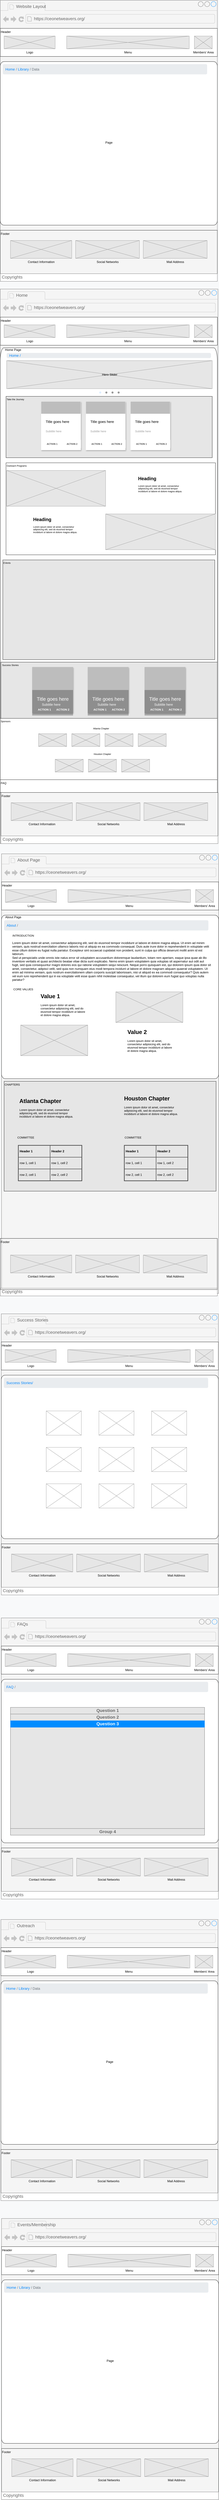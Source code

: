 <mxfile version="15.3.8" type="github">
  <diagram id="3-LBbgLK8UY7JytMnbPZ" name="Page-1">
    <mxGraphModel dx="1727" dy="1601" grid="0" gridSize="10" guides="1" tooltips="1" connect="1" arrows="1" fold="1" page="1" pageScale="1" pageWidth="850" pageHeight="1100" background="#f8f9fa" math="0" shadow="0">
      <root>
        <mxCell id="0" />
        <mxCell id="1" parent="0" />
        <mxCell id="-sjq69Uk94YoofclQXJc-1" value="" style="strokeWidth=1;shadow=0;dashed=0;align=center;html=1;shape=mxgraph.mockup.containers.browserWindow;rSize=0;strokeColor=#666666;strokeColor2=#008cff;strokeColor3=#c4c4c4;mainText=,;recursiveResize=0;fillColor=#f5f5f5;fontColor=#333333;" parent="1" vertex="1">
          <mxGeometry width="850" height="1100" as="geometry" />
        </mxCell>
        <mxCell id="-sjq69Uk94YoofclQXJc-2" value="Website Layout" style="strokeWidth=1;shadow=0;dashed=0;align=center;html=1;shape=mxgraph.mockup.containers.anchor;fontSize=17;fontColor=#666666;align=left;" parent="-sjq69Uk94YoofclQXJc-1" vertex="1">
          <mxGeometry x="60" y="12" width="110" height="26" as="geometry" />
        </mxCell>
        <mxCell id="-sjq69Uk94YoofclQXJc-3" value="https://ceonetweavers.org/" style="strokeWidth=1;shadow=0;dashed=0;align=center;html=1;shape=mxgraph.mockup.containers.anchor;rSize=0;fontSize=17;fontColor=#666666;align=left;" parent="-sjq69Uk94YoofclQXJc-1" vertex="1">
          <mxGeometry x="130" y="60" width="250" height="26" as="geometry" />
        </mxCell>
        <mxCell id="cxTF4-qD0s4VEBOTPt8d-16" value="" style="group" parent="-sjq69Uk94YoofclQXJc-1" vertex="1" connectable="0">
          <mxGeometry y="110" width="850" height="110" as="geometry" />
        </mxCell>
        <mxCell id="cxTF4-qD0s4VEBOTPt8d-1" value="Header" style="rounded=0;whiteSpace=wrap;html=1;align=left;verticalAlign=top;" parent="cxTF4-qD0s4VEBOTPt8d-16" vertex="1">
          <mxGeometry width="850" height="110" as="geometry" />
        </mxCell>
        <mxCell id="cxTF4-qD0s4VEBOTPt8d-9" value="Logo" style="verticalLabelPosition=bottom;shadow=0;dashed=0;align=center;html=1;verticalAlign=top;strokeWidth=1;shape=mxgraph.mockup.graphics.simpleIcon;strokeColor=#999999;fillColor=#E6E6E6;" parent="cxTF4-qD0s4VEBOTPt8d-16" vertex="1">
          <mxGeometry x="15" y="30" width="200" height="50" as="geometry" />
        </mxCell>
        <mxCell id="cxTF4-qD0s4VEBOTPt8d-12" value="Menu" style="verticalLabelPosition=bottom;shadow=0;dashed=0;align=center;html=1;verticalAlign=top;strokeWidth=1;shape=mxgraph.mockup.graphics.simpleIcon;strokeColor=#999999;fillColor=#E6E6E6;" parent="cxTF4-qD0s4VEBOTPt8d-16" vertex="1">
          <mxGeometry x="260" y="30" width="480" height="50" as="geometry" />
        </mxCell>
        <mxCell id="cxTF4-qD0s4VEBOTPt8d-13" value="Members&#39; Area" style="verticalLabelPosition=bottom;shadow=0;dashed=0;align=center;html=1;verticalAlign=top;strokeWidth=1;shape=mxgraph.mockup.graphics.simpleIcon;strokeColor=#999999;fillColor=#E6E6E6;" parent="cxTF4-qD0s4VEBOTPt8d-16" vertex="1">
          <mxGeometry x="760" y="30" width="70" height="50" as="geometry" />
        </mxCell>
        <mxCell id="4350LJryet-j8qvg0Nxp-9" value="Page" style="html=1;labelPosition=center;verticalLabelPosition=middle;verticalAlign=middle;align=center;fontSize=12;outlineConnect=0;spacingTop=-6;sketch=0;shape=mxgraph.sitemap.page;" vertex="1" parent="-sjq69Uk94YoofclQXJc-1">
          <mxGeometry y="240" width="850" height="640" as="geometry" />
        </mxCell>
        <mxCell id="4350LJryet-j8qvg0Nxp-11" value="&lt;font color=&quot;#0085fc&quot;&gt;Home&lt;/font&gt; / &lt;font color=&quot;#0085fc&quot;&gt;Library&lt;/font&gt; / Data" style="html=1;shadow=0;dashed=0;shape=mxgraph.bootstrap.rrect;rSize=5;strokeColor=none;strokeWidth=1;fillColor=#E9ECEF;fontColor=#6C757D;whiteSpace=wrap;align=left;verticalAlign=middle;spacingLeft=0;fontStyle=0;fontSize=14;spacing=10;" vertex="1" parent="-sjq69Uk94YoofclQXJc-1">
          <mxGeometry x="10" y="250" width="800" height="40" as="geometry" />
        </mxCell>
        <mxCell id="4350LJryet-j8qvg0Nxp-143" value="" style="group" vertex="1" connectable="0" parent="-sjq69Uk94YoofclQXJc-1">
          <mxGeometry y="900" width="850" height="200" as="geometry" />
        </mxCell>
        <mxCell id="cxTF4-qD0s4VEBOTPt8d-14" value="&lt;div&gt;Footer&lt;/div&gt;" style="rounded=0;whiteSpace=wrap;html=1;strokeColor=default;strokeWidth=1;fillColor=none;align=left;verticalAlign=top;" parent="4350LJryet-j8qvg0Nxp-143" vertex="1">
          <mxGeometry width="850" height="200" as="geometry" />
        </mxCell>
        <mxCell id="4350LJryet-j8qvg0Nxp-3" value="Copyrights " style="strokeWidth=1;shadow=0;dashed=0;align=center;html=1;shape=mxgraph.mockup.text.textBox;fontColor=#666666;align=left;fontSize=17;spacingLeft=4;spacingTop=-3;strokeColor=#666666;mainText=" vertex="1" parent="4350LJryet-j8qvg0Nxp-143">
          <mxGeometry y="170" width="850" height="30" as="geometry" />
        </mxCell>
        <mxCell id="4350LJryet-j8qvg0Nxp-5" value="Contact Information" style="verticalLabelPosition=bottom;shadow=0;dashed=0;align=center;html=1;verticalAlign=top;strokeWidth=1;shape=mxgraph.mockup.graphics.simpleIcon;strokeColor=#999999;fillColor=#E6E6E6;" vertex="1" parent="4350LJryet-j8qvg0Nxp-143">
          <mxGeometry x="40" y="40" width="240" height="70" as="geometry" />
        </mxCell>
        <mxCell id="4350LJryet-j8qvg0Nxp-6" value="Social Networks" style="verticalLabelPosition=bottom;shadow=0;dashed=0;align=center;html=1;verticalAlign=top;strokeWidth=1;shape=mxgraph.mockup.graphics.simpleIcon;strokeColor=#999999;fillColor=#E6E6E6;" vertex="1" parent="4350LJryet-j8qvg0Nxp-143">
          <mxGeometry x="295" y="40" width="250" height="70" as="geometry" />
        </mxCell>
        <mxCell id="4350LJryet-j8qvg0Nxp-7" value="Mail Address" style="verticalLabelPosition=bottom;shadow=0;dashed=0;align=center;html=1;verticalAlign=top;strokeWidth=1;shape=mxgraph.mockup.graphics.simpleIcon;strokeColor=#999999;fillColor=#E6E6E6;" vertex="1" parent="4350LJryet-j8qvg0Nxp-143">
          <mxGeometry x="560" y="40" width="250" height="70" as="geometry" />
        </mxCell>
        <mxCell id="4350LJryet-j8qvg0Nxp-27" value="" style="strokeWidth=1;shadow=0;dashed=0;align=center;html=1;shape=mxgraph.mockup.containers.browserWindow;rSize=0;strokeColor=#666666;strokeColor2=#008cff;strokeColor3=#c4c4c4;mainText=,;recursiveResize=0;fillColor=#f5f5f5;fontColor=#333333;" vertex="1" parent="1">
          <mxGeometry y="1130" width="852.5" height="2170" as="geometry" />
        </mxCell>
        <mxCell id="4350LJryet-j8qvg0Nxp-28" value="Home" style="strokeWidth=1;shadow=0;dashed=0;align=center;html=1;shape=mxgraph.mockup.containers.anchor;fontSize=17;fontColor=#666666;align=left;" vertex="1" parent="4350LJryet-j8qvg0Nxp-27">
          <mxGeometry x="60" y="12" width="110" height="26" as="geometry" />
        </mxCell>
        <mxCell id="4350LJryet-j8qvg0Nxp-29" value="https://ceonetweavers.org/" style="strokeWidth=1;shadow=0;dashed=0;align=center;html=1;shape=mxgraph.mockup.containers.anchor;rSize=0;fontSize=17;fontColor=#666666;align=left;" vertex="1" parent="4350LJryet-j8qvg0Nxp-27">
          <mxGeometry x="130" y="60" width="250" height="26" as="geometry" />
        </mxCell>
        <mxCell id="4350LJryet-j8qvg0Nxp-31" value="" style="group" vertex="1" connectable="0" parent="4350LJryet-j8qvg0Nxp-27">
          <mxGeometry y="110" width="850" height="110" as="geometry" />
        </mxCell>
        <mxCell id="4350LJryet-j8qvg0Nxp-32" value="Header" style="rounded=0;whiteSpace=wrap;html=1;align=left;verticalAlign=top;" vertex="1" parent="4350LJryet-j8qvg0Nxp-31">
          <mxGeometry width="850" height="110" as="geometry" />
        </mxCell>
        <mxCell id="4350LJryet-j8qvg0Nxp-33" value="Logo" style="verticalLabelPosition=bottom;shadow=0;dashed=0;align=center;html=1;verticalAlign=top;strokeWidth=1;shape=mxgraph.mockup.graphics.simpleIcon;strokeColor=#999999;fillColor=#E6E6E6;" vertex="1" parent="4350LJryet-j8qvg0Nxp-31">
          <mxGeometry x="15" y="30" width="200" height="50" as="geometry" />
        </mxCell>
        <mxCell id="4350LJryet-j8qvg0Nxp-34" value="Menu" style="verticalLabelPosition=bottom;shadow=0;dashed=0;align=center;html=1;verticalAlign=top;strokeWidth=1;shape=mxgraph.mockup.graphics.simpleIcon;strokeColor=#999999;fillColor=#E6E6E6;" vertex="1" parent="4350LJryet-j8qvg0Nxp-31">
          <mxGeometry x="260" y="30" width="480" height="50" as="geometry" />
        </mxCell>
        <mxCell id="4350LJryet-j8qvg0Nxp-35" value="Members&#39; Area" style="verticalLabelPosition=bottom;shadow=0;dashed=0;align=center;html=1;verticalAlign=top;strokeWidth=1;shape=mxgraph.mockup.graphics.simpleIcon;strokeColor=#999999;fillColor=#E6E6E6;" vertex="1" parent="4350LJryet-j8qvg0Nxp-31">
          <mxGeometry x="760" y="30" width="70" height="50" as="geometry" />
        </mxCell>
        <mxCell id="4350LJryet-j8qvg0Nxp-40" value="&amp;nbsp;&amp;nbsp;&amp;nbsp;&amp;nbsp; Home Page " style="html=1;labelPosition=center;verticalLabelPosition=middle;verticalAlign=top;align=left;fontSize=12;outlineConnect=0;spacingTop=-6;sketch=0;shape=mxgraph.sitemap.page;" vertex="1" parent="4350LJryet-j8qvg0Nxp-27">
          <mxGeometry y="230" width="850" height="1730" as="geometry" />
        </mxCell>
        <mxCell id="4350LJryet-j8qvg0Nxp-41" value="&lt;font color=&quot;#0085fc&quot;&gt;Home&lt;/font&gt; &lt;font color=&quot;#0085fc&quot;&gt;/&lt;/font&gt;" style="html=1;shadow=0;dashed=0;shape=mxgraph.bootstrap.rrect;rSize=5;strokeColor=none;strokeWidth=1;fillColor=#E9ECEF;fontColor=#6C757D;whiteSpace=wrap;align=left;verticalAlign=middle;spacingLeft=0;fontStyle=0;fontSize=14;spacing=10;" vertex="1" parent="4350LJryet-j8qvg0Nxp-27">
          <mxGeometry x="25" y="250" width="800" height="20" as="geometry" />
        </mxCell>
        <mxCell id="4350LJryet-j8qvg0Nxp-42" value="Hero Slider" style="verticalLabelPosition=middle;shadow=0;dashed=0;align=center;html=1;verticalAlign=middle;strokeWidth=1;shape=mxgraph.mockup.graphics.simpleIcon;strokeColor=#999999;fillColor=#E6E6E6;labelPosition=center;" vertex="1" parent="4350LJryet-j8qvg0Nxp-27">
          <mxGeometry x="25" y="280" width="805" height="110" as="geometry" />
        </mxCell>
        <mxCell id="4350LJryet-j8qvg0Nxp-45" value="" style="verticalLabelPosition=bottom;shadow=0;dashed=0;align=center;html=1;verticalAlign=top;strokeWidth=1;shape=mxgraph.mockup.navigation.pageControl;fillColor=#999999;strokeColor=#ddeeff;" vertex="1" parent="4350LJryet-j8qvg0Nxp-27">
          <mxGeometry x="387.5" y="390" width="80" height="30" as="geometry" />
        </mxCell>
        <mxCell id="4350LJryet-j8qvg0Nxp-71" value="" style="group" vertex="1" connectable="0" parent="4350LJryet-j8qvg0Nxp-27">
          <mxGeometry x="2.5" y="1970" width="850" height="200" as="geometry" />
        </mxCell>
        <mxCell id="4350LJryet-j8qvg0Nxp-30" value="&lt;div&gt;Footer&lt;/div&gt;" style="rounded=0;whiteSpace=wrap;html=1;strokeColor=default;strokeWidth=1;fillColor=none;align=left;verticalAlign=top;" vertex="1" parent="4350LJryet-j8qvg0Nxp-71">
          <mxGeometry width="850" height="200" as="geometry" />
        </mxCell>
        <mxCell id="4350LJryet-j8qvg0Nxp-36" value="Copyrights " style="strokeWidth=1;shadow=0;dashed=0;align=center;html=1;shape=mxgraph.mockup.text.textBox;fontColor=#666666;align=left;fontSize=17;spacingLeft=4;spacingTop=-3;strokeColor=#666666;mainText=" vertex="1" parent="4350LJryet-j8qvg0Nxp-71">
          <mxGeometry y="170" width="850" height="30" as="geometry" />
        </mxCell>
        <mxCell id="4350LJryet-j8qvg0Nxp-37" value="Contact Information" style="verticalLabelPosition=bottom;shadow=0;dashed=0;align=center;html=1;verticalAlign=top;strokeWidth=1;shape=mxgraph.mockup.graphics.simpleIcon;strokeColor=#999999;fillColor=#E6E6E6;" vertex="1" parent="4350LJryet-j8qvg0Nxp-71">
          <mxGeometry x="40" y="40" width="240" height="70" as="geometry" />
        </mxCell>
        <mxCell id="4350LJryet-j8qvg0Nxp-38" value="Social Networks" style="verticalLabelPosition=bottom;shadow=0;dashed=0;align=center;html=1;verticalAlign=top;strokeWidth=1;shape=mxgraph.mockup.graphics.simpleIcon;strokeColor=#999999;fillColor=#E6E6E6;" vertex="1" parent="4350LJryet-j8qvg0Nxp-71">
          <mxGeometry x="295" y="40" width="250" height="70" as="geometry" />
        </mxCell>
        <mxCell id="4350LJryet-j8qvg0Nxp-39" value="Mail Address" style="verticalLabelPosition=bottom;shadow=0;dashed=0;align=center;html=1;verticalAlign=top;strokeWidth=1;shape=mxgraph.mockup.graphics.simpleIcon;strokeColor=#999999;fillColor=#E6E6E6;" vertex="1" parent="4350LJryet-j8qvg0Nxp-71">
          <mxGeometry x="560" y="40" width="250" height="70" as="geometry" />
        </mxCell>
        <mxCell id="4350LJryet-j8qvg0Nxp-82" value="" style="group" vertex="1" connectable="0" parent="4350LJryet-j8qvg0Nxp-27">
          <mxGeometry x="22.5" y="680" width="820" height="360" as="geometry" />
        </mxCell>
        <mxCell id="4350LJryet-j8qvg0Nxp-78" value="&lt;div&gt;Outreach Programs&lt;/div&gt;&lt;div&gt;&lt;br&gt;&lt;/div&gt;" style="rounded=0;whiteSpace=wrap;html=1;fontSize=9;strokeColor=default;fillColor=none;align=left;verticalAlign=top;" vertex="1" parent="4350LJryet-j8qvg0Nxp-82">
          <mxGeometry width="820" height="360" as="geometry" />
        </mxCell>
        <mxCell id="4350LJryet-j8qvg0Nxp-72" value="" style="verticalLabelPosition=bottom;shadow=0;dashed=0;align=center;html=1;verticalAlign=top;strokeWidth=1;shape=mxgraph.mockup.graphics.simpleIcon;strokeColor=#999999;fontSize=9;fillColor=#E6E6E6;" vertex="1" parent="4350LJryet-j8qvg0Nxp-82">
          <mxGeometry x="2.5" y="30" width="387.5" height="140" as="geometry" />
        </mxCell>
        <mxCell id="4350LJryet-j8qvg0Nxp-79" value="" style="verticalLabelPosition=bottom;shadow=0;dashed=0;align=center;html=1;verticalAlign=top;strokeWidth=1;shape=mxgraph.mockup.graphics.simpleIcon;strokeColor=#999999;fontSize=9;fillColor=#E6E6E6;" vertex="1" parent="4350LJryet-j8qvg0Nxp-82">
          <mxGeometry x="390" y="200" width="430" height="140" as="geometry" />
        </mxCell>
        <mxCell id="4350LJryet-j8qvg0Nxp-80" value="&lt;h1&gt;Heading&lt;/h1&gt;&lt;p&gt;Lorem ipsum dolor sit amet, consectetur adipisicing elit, sed do eiusmod tempor incididunt ut labore et dolore magna aliqua.&lt;/p&gt;" style="text;html=1;strokeColor=none;fillColor=none;spacing=5;spacingTop=-20;whiteSpace=wrap;overflow=hidden;rounded=0;fontSize=9;align=left;verticalAlign=top;" vertex="1" parent="4350LJryet-j8qvg0Nxp-82">
          <mxGeometry x="512" y="50" width="190" height="120" as="geometry" />
        </mxCell>
        <mxCell id="4350LJryet-j8qvg0Nxp-81" value="&lt;h1&gt;Heading&lt;/h1&gt;&lt;p&gt;Lorem ipsum dolor sit amet, consectetur adipisicing elit, sed do eiusmod tempor incididunt ut labore et dolore magna aliqua.&lt;/p&gt;" style="text;html=1;strokeColor=none;fillColor=none;spacing=5;spacingTop=-20;whiteSpace=wrap;overflow=hidden;rounded=0;fontSize=9;align=left;verticalAlign=top;" vertex="1" parent="4350LJryet-j8qvg0Nxp-82">
          <mxGeometry x="101.25" y="210" width="190" height="120" as="geometry" />
        </mxCell>
        <mxCell id="4350LJryet-j8qvg0Nxp-83" value="" style="group" vertex="1" connectable="0" parent="4350LJryet-j8qvg0Nxp-27">
          <mxGeometry x="22.5" y="420" width="807.5" height="240" as="geometry" />
        </mxCell>
        <mxCell id="4350LJryet-j8qvg0Nxp-76" value="Take the Journey" style="rounded=0;whiteSpace=wrap;html=1;fontSize=9;strokeColor=default;fillColor=#E6E6E6;align=left;verticalAlign=top;" vertex="1" parent="4350LJryet-j8qvg0Nxp-83">
          <mxGeometry width="807.5" height="240" as="geometry" />
        </mxCell>
        <mxCell id="4350LJryet-j8qvg0Nxp-53" value="" style="shape=rect;fillColor=#BDBDBD;strokeColor=#eeeeee;shadow=1;align=left;verticalAlign=top;" vertex="1" parent="4350LJryet-j8qvg0Nxp-83">
          <mxGeometry x="137.5" y="20" width="155" height="190" as="geometry" />
        </mxCell>
        <mxCell id="4350LJryet-j8qvg0Nxp-54" value="Title goes here" style="dashed=0;shape=rect;fillColor=#ffffff;strokeColor=none;fontSize=14;fontStyle=0;verticalAlign=top;spacingBottom=0;spacingLeft=16;spacingTop=16;resizeWidth=1;align=left;resizeWidth=1;" vertex="1" parent="4350LJryet-j8qvg0Nxp-53">
          <mxGeometry y="1" width="155.0" height="142" relative="1" as="geometry">
            <mxPoint y="-142" as="offset" />
          </mxGeometry>
        </mxCell>
        <mxCell id="4350LJryet-j8qvg0Nxp-55" value="Subtitle here" style="text;fontColor=#999999;fontSize=11;fontStyle=0;verticalAlign=middle;spacingBottom=0;spacingLeft=16;resizeWidth=1;" vertex="1" parent="4350LJryet-j8qvg0Nxp-54">
          <mxGeometry width="155.0" height="20" relative="1" as="geometry">
            <mxPoint y="58" as="offset" />
          </mxGeometry>
        </mxCell>
        <mxCell id="4350LJryet-j8qvg0Nxp-56" value="ACTION 1" style="shape=rect;strokeColor=none;fillColor=#ffffff;fontColor=#444444;fontStyle=1;fontSize=9;" vertex="1" parent="4350LJryet-j8qvg0Nxp-54">
          <mxGeometry y="1" width="70" height="32" relative="1" as="geometry">
            <mxPoint x="8" y="-40" as="offset" />
          </mxGeometry>
        </mxCell>
        <mxCell id="4350LJryet-j8qvg0Nxp-57" value="ACTION 2" style="shape=rect;strokeColor=none;fillColor=#ffffff;fontColor=#444444;fontStyle=1;fontSize=9;" vertex="1" parent="4350LJryet-j8qvg0Nxp-54">
          <mxGeometry y="1" width="70" height="32" relative="1" as="geometry">
            <mxPoint x="86" y="-40" as="offset" />
          </mxGeometry>
        </mxCell>
        <mxCell id="4350LJryet-j8qvg0Nxp-59" value="" style="shape=rect;fillColor=#BDBDBD;strokeColor=#eeeeee;shadow=1;align=left;verticalAlign=top;" vertex="1" parent="4350LJryet-j8qvg0Nxp-83">
          <mxGeometry x="312.5" y="20" width="155" height="190" as="geometry" />
        </mxCell>
        <mxCell id="4350LJryet-j8qvg0Nxp-60" value="Title goes here" style="dashed=0;shape=rect;fillColor=#ffffff;strokeColor=none;fontSize=14;fontStyle=0;verticalAlign=top;spacingBottom=0;spacingLeft=16;spacingTop=16;resizeWidth=1;align=left;resizeWidth=1;" vertex="1" parent="4350LJryet-j8qvg0Nxp-59">
          <mxGeometry y="1" width="155.0" height="142" relative="1" as="geometry">
            <mxPoint y="-142" as="offset" />
          </mxGeometry>
        </mxCell>
        <mxCell id="4350LJryet-j8qvg0Nxp-61" value="Subtitle here" style="text;fontColor=#999999;fontSize=11;fontStyle=0;verticalAlign=middle;spacingBottom=0;spacingLeft=16;resizeWidth=1;" vertex="1" parent="4350LJryet-j8qvg0Nxp-60">
          <mxGeometry width="155.0" height="20" relative="1" as="geometry">
            <mxPoint y="58" as="offset" />
          </mxGeometry>
        </mxCell>
        <mxCell id="4350LJryet-j8qvg0Nxp-62" value="ACTION 1" style="shape=rect;strokeColor=none;fillColor=#ffffff;fontColor=#444444;fontStyle=1;fontSize=9;" vertex="1" parent="4350LJryet-j8qvg0Nxp-60">
          <mxGeometry y="1" width="70" height="32" relative="1" as="geometry">
            <mxPoint x="8" y="-40" as="offset" />
          </mxGeometry>
        </mxCell>
        <mxCell id="4350LJryet-j8qvg0Nxp-63" value="ACTION 2" style="shape=rect;strokeColor=none;fillColor=#ffffff;fontColor=#444444;fontStyle=1;fontSize=9;" vertex="1" parent="4350LJryet-j8qvg0Nxp-60">
          <mxGeometry y="1" width="70" height="32" relative="1" as="geometry">
            <mxPoint x="86" y="-40" as="offset" />
          </mxGeometry>
        </mxCell>
        <mxCell id="4350LJryet-j8qvg0Nxp-65" value="" style="shape=rect;fillColor=#BDBDBD;strokeColor=#eeeeee;shadow=1;align=left;verticalAlign=top;" vertex="1" parent="4350LJryet-j8qvg0Nxp-83">
          <mxGeometry x="487.5" y="20" width="155" height="190" as="geometry" />
        </mxCell>
        <mxCell id="4350LJryet-j8qvg0Nxp-66" value="Title goes here" style="dashed=0;shape=rect;fillColor=#ffffff;strokeColor=none;fontSize=14;fontStyle=0;verticalAlign=top;spacingBottom=0;spacingLeft=16;spacingTop=16;resizeWidth=1;align=left;resizeWidth=1;" vertex="1" parent="4350LJryet-j8qvg0Nxp-65">
          <mxGeometry y="1" width="155.0" height="142" relative="1" as="geometry">
            <mxPoint y="-142" as="offset" />
          </mxGeometry>
        </mxCell>
        <mxCell id="4350LJryet-j8qvg0Nxp-67" value="Subtitle here" style="text;fontColor=#999999;fontSize=11;fontStyle=0;verticalAlign=middle;spacingBottom=0;spacingLeft=16;resizeWidth=1;" vertex="1" parent="4350LJryet-j8qvg0Nxp-66">
          <mxGeometry width="155.0" height="20" relative="1" as="geometry">
            <mxPoint y="58" as="offset" />
          </mxGeometry>
        </mxCell>
        <mxCell id="4350LJryet-j8qvg0Nxp-68" value="ACTION 1" style="shape=rect;strokeColor=none;fillColor=#ffffff;fontColor=#444444;fontStyle=1;fontSize=9;" vertex="1" parent="4350LJryet-j8qvg0Nxp-66">
          <mxGeometry y="1" width="70" height="32" relative="1" as="geometry">
            <mxPoint x="8" y="-40" as="offset" />
          </mxGeometry>
        </mxCell>
        <mxCell id="4350LJryet-j8qvg0Nxp-69" value="ACTION 2" style="shape=rect;strokeColor=none;fillColor=#ffffff;fontColor=#444444;fontStyle=1;fontSize=9;" vertex="1" parent="4350LJryet-j8qvg0Nxp-66">
          <mxGeometry y="1" width="70" height="32" relative="1" as="geometry">
            <mxPoint x="86" y="-40" as="offset" />
          </mxGeometry>
        </mxCell>
        <mxCell id="4350LJryet-j8qvg0Nxp-95" value="" style="group" vertex="1" connectable="0" parent="4350LJryet-j8qvg0Nxp-27">
          <mxGeometry y="1680" width="850" height="240" as="geometry" />
        </mxCell>
        <mxCell id="4350LJryet-j8qvg0Nxp-84" value="Sponsors" style="rounded=0;whiteSpace=wrap;html=1;fontSize=9;strokeColor=default;fillColor=default;align=left;verticalAlign=top;" vertex="1" parent="4350LJryet-j8qvg0Nxp-95">
          <mxGeometry width="850" height="240" as="geometry" />
        </mxCell>
        <mxCell id="4350LJryet-j8qvg0Nxp-85" value="" style="verticalLabelPosition=bottom;shadow=0;dashed=0;align=center;html=1;verticalAlign=top;strokeWidth=1;shape=mxgraph.mockup.graphics.simpleIcon;strokeColor=#999999;fontSize=9;fillColor=#E6E6E6;" vertex="1" parent="4350LJryet-j8qvg0Nxp-95">
          <mxGeometry x="150" y="60" width="110" height="50" as="geometry" />
        </mxCell>
        <mxCell id="4350LJryet-j8qvg0Nxp-86" value="" style="verticalLabelPosition=bottom;shadow=0;dashed=0;align=center;html=1;verticalAlign=top;strokeWidth=1;shape=mxgraph.mockup.graphics.simpleIcon;strokeColor=#999999;fontSize=9;fillColor=#E6E6E6;" vertex="1" parent="4350LJryet-j8qvg0Nxp-95">
          <mxGeometry x="280" y="60" width="110" height="50" as="geometry" />
        </mxCell>
        <mxCell id="4350LJryet-j8qvg0Nxp-87" value="" style="verticalLabelPosition=bottom;shadow=0;dashed=0;align=center;html=1;verticalAlign=top;strokeWidth=1;shape=mxgraph.mockup.graphics.simpleIcon;strokeColor=#999999;fontSize=9;fillColor=#E6E6E6;" vertex="1" parent="4350LJryet-j8qvg0Nxp-95">
          <mxGeometry x="410" y="60" width="110" height="50" as="geometry" />
        </mxCell>
        <mxCell id="4350LJryet-j8qvg0Nxp-88" value="" style="verticalLabelPosition=bottom;shadow=0;dashed=0;align=center;html=1;verticalAlign=top;strokeWidth=1;shape=mxgraph.mockup.graphics.simpleIcon;strokeColor=#999999;fontSize=9;fillColor=#E6E6E6;" vertex="1" parent="4350LJryet-j8qvg0Nxp-95">
          <mxGeometry x="540" y="60" width="110" height="50" as="geometry" />
        </mxCell>
        <mxCell id="4350LJryet-j8qvg0Nxp-89" value="" style="verticalLabelPosition=bottom;shadow=0;dashed=0;align=center;html=1;verticalAlign=top;strokeWidth=1;shape=mxgraph.mockup.graphics.simpleIcon;strokeColor=#999999;fontSize=9;fillColor=#E6E6E6;" vertex="1" parent="4350LJryet-j8qvg0Nxp-95">
          <mxGeometry x="215" y="160" width="110" height="50" as="geometry" />
        </mxCell>
        <mxCell id="4350LJryet-j8qvg0Nxp-90" value="" style="verticalLabelPosition=bottom;shadow=0;dashed=0;align=center;html=1;verticalAlign=top;strokeWidth=1;shape=mxgraph.mockup.graphics.simpleIcon;strokeColor=#999999;fontSize=9;fillColor=#E6E6E6;" vertex="1" parent="4350LJryet-j8qvg0Nxp-95">
          <mxGeometry x="345" y="160" width="110" height="50" as="geometry" />
        </mxCell>
        <mxCell id="4350LJryet-j8qvg0Nxp-91" value="" style="verticalLabelPosition=bottom;shadow=0;dashed=0;align=center;html=1;verticalAlign=top;strokeWidth=1;shape=mxgraph.mockup.graphics.simpleIcon;strokeColor=#999999;fontSize=9;fillColor=#E6E6E6;" vertex="1" parent="4350LJryet-j8qvg0Nxp-95">
          <mxGeometry x="475" y="160" width="110" height="50" as="geometry" />
        </mxCell>
        <mxCell id="4350LJryet-j8qvg0Nxp-92" value="Atlanta Chapter" style="text;html=1;strokeColor=none;fillColor=none;align=center;verticalAlign=middle;whiteSpace=wrap;rounded=0;fontSize=9;" vertex="1" parent="4350LJryet-j8qvg0Nxp-95">
          <mxGeometry x="355" y="30" width="80" height="20" as="geometry" />
        </mxCell>
        <mxCell id="4350LJryet-j8qvg0Nxp-93" value="Houston Chapter" style="text;html=1;strokeColor=none;fillColor=none;align=center;verticalAlign=middle;whiteSpace=wrap;rounded=0;fontSize=9;" vertex="1" parent="4350LJryet-j8qvg0Nxp-95">
          <mxGeometry x="360" y="130" width="80" height="20" as="geometry" />
        </mxCell>
        <mxCell id="4350LJryet-j8qvg0Nxp-96" value="EVents" style="rounded=0;whiteSpace=wrap;html=1;fontSize=9;strokeColor=default;fillColor=#E6E6E6;align=left;verticalAlign=top;" vertex="1" parent="4350LJryet-j8qvg0Nxp-27">
          <mxGeometry x="10" y="1060" width="830" height="390" as="geometry" />
        </mxCell>
        <mxCell id="4350LJryet-j8qvg0Nxp-115" value="" style="group" vertex="1" connectable="0" parent="4350LJryet-j8qvg0Nxp-27">
          <mxGeometry x="2.5" y="1460" width="847.5" height="220" as="geometry" />
        </mxCell>
        <mxCell id="4350LJryet-j8qvg0Nxp-97" value="&amp;nbsp;Success Stories" style="rounded=0;whiteSpace=wrap;html=1;fontSize=9;strokeColor=default;fillColor=#E6E6E6;align=left;verticalAlign=top;" vertex="1" parent="4350LJryet-j8qvg0Nxp-115">
          <mxGeometry width="847.5" height="220" as="geometry" />
        </mxCell>
        <mxCell id="4350LJryet-j8qvg0Nxp-98" value="" style="shape=rect;fillColor=#BDBDBD;strokeColor=none;fontColor=#000000;fontSize=12;fontStyle=0;verticalAlign=middle;spacingBottom=0;spacingLeft=0;shadow=1;" vertex="1" parent="4350LJryet-j8qvg0Nxp-115">
          <mxGeometry x="122.5" y="19" width="160" height="180" as="geometry" />
        </mxCell>
        <mxCell id="4350LJryet-j8qvg0Nxp-99" value="Title goes here" style="shape=rect;fillColor=#000000;strokeColor=none;opacity=25;fontColor=#FFFFFF;fontSize=19;fontStyle=0;verticalAlign=top;spacingBottom=0;spacingLeft=16;spacingTop=17;align=left;resizeWidth=1;" vertex="1" parent="4350LJryet-j8qvg0Nxp-98">
          <mxGeometry y="1" width="160" height="100" relative="1" as="geometry">
            <mxPoint y="-90" as="offset" />
          </mxGeometry>
        </mxCell>
        <mxCell id="4350LJryet-j8qvg0Nxp-100" value="Subtitle here" style="text;fontColor=#FFFFFF;fontSize=13;fontStyle=0;verticalAlign=middle;spacingBottom=0;spacingLeft=16;resizeWidth=1;" vertex="1" parent="4350LJryet-j8qvg0Nxp-99">
          <mxGeometry width="160" height="20" relative="1" as="geometry">
            <mxPoint x="20" y="46" as="offset" />
          </mxGeometry>
        </mxCell>
        <mxCell id="4350LJryet-j8qvg0Nxp-101" value="ACTION 1" style="shape=rect;strokeColor=none;fillColor=none;fontColor=#FFFFFF;fontStyle=1;fontSize=11;" vertex="1" parent="4350LJryet-j8qvg0Nxp-99">
          <mxGeometry y="1" width="80" height="32" relative="1" as="geometry">
            <mxPoint x="8" y="-40" as="offset" />
          </mxGeometry>
        </mxCell>
        <mxCell id="4350LJryet-j8qvg0Nxp-102" value="ACTION 2" style="shape=rect;strokeColor=none;fillColor=none;fontColor=#FFFFFF;fontStyle=1;fontSize=11;" vertex="1" parent="4350LJryet-j8qvg0Nxp-99">
          <mxGeometry y="1" width="80" height="32" relative="1" as="geometry">
            <mxPoint x="80" y="-40" as="offset" />
          </mxGeometry>
        </mxCell>
        <mxCell id="4350LJryet-j8qvg0Nxp-105" value="" style="shape=rect;fillColor=#BDBDBD;strokeColor=none;fontColor=#000000;fontSize=12;fontStyle=0;verticalAlign=middle;spacingBottom=0;spacingLeft=0;shadow=1;" vertex="1" parent="4350LJryet-j8qvg0Nxp-115">
          <mxGeometry x="340" y="19" width="160" height="180" as="geometry" />
        </mxCell>
        <mxCell id="4350LJryet-j8qvg0Nxp-106" value="Title goes here" style="shape=rect;fillColor=#000000;strokeColor=none;opacity=25;fontColor=#FFFFFF;fontSize=19;fontStyle=0;verticalAlign=top;spacingBottom=0;spacingLeft=16;spacingTop=17;align=left;resizeWidth=1;" vertex="1" parent="4350LJryet-j8qvg0Nxp-105">
          <mxGeometry y="1" width="160" height="100" relative="1" as="geometry">
            <mxPoint y="-90" as="offset" />
          </mxGeometry>
        </mxCell>
        <mxCell id="4350LJryet-j8qvg0Nxp-107" value="Subtitle here" style="text;fontColor=#FFFFFF;fontSize=13;fontStyle=0;verticalAlign=middle;spacingBottom=0;spacingLeft=16;resizeWidth=1;" vertex="1" parent="4350LJryet-j8qvg0Nxp-106">
          <mxGeometry width="160" height="20" relative="1" as="geometry">
            <mxPoint x="20" y="46" as="offset" />
          </mxGeometry>
        </mxCell>
        <mxCell id="4350LJryet-j8qvg0Nxp-108" value="ACTION 1" style="shape=rect;strokeColor=none;fillColor=none;fontColor=#FFFFFF;fontStyle=1;fontSize=11;" vertex="1" parent="4350LJryet-j8qvg0Nxp-106">
          <mxGeometry y="1" width="80" height="32" relative="1" as="geometry">
            <mxPoint x="8" y="-40" as="offset" />
          </mxGeometry>
        </mxCell>
        <mxCell id="4350LJryet-j8qvg0Nxp-109" value="ACTION 2" style="shape=rect;strokeColor=none;fillColor=none;fontColor=#FFFFFF;fontStyle=1;fontSize=11;" vertex="1" parent="4350LJryet-j8qvg0Nxp-106">
          <mxGeometry y="1" width="80" height="32" relative="1" as="geometry">
            <mxPoint x="80" y="-40" as="offset" />
          </mxGeometry>
        </mxCell>
        <mxCell id="4350LJryet-j8qvg0Nxp-110" value="" style="shape=rect;fillColor=#BDBDBD;strokeColor=none;fontColor=#000000;fontSize=12;fontStyle=0;verticalAlign=middle;spacingBottom=0;spacingLeft=0;shadow=1;" vertex="1" parent="4350LJryet-j8qvg0Nxp-115">
          <mxGeometry x="562.5" y="19" width="160" height="180" as="geometry" />
        </mxCell>
        <mxCell id="4350LJryet-j8qvg0Nxp-111" value="Title goes here" style="shape=rect;fillColor=#000000;strokeColor=none;opacity=25;fontColor=#FFFFFF;fontSize=19;fontStyle=0;verticalAlign=top;spacingBottom=0;spacingLeft=16;spacingTop=17;align=left;resizeWidth=1;" vertex="1" parent="4350LJryet-j8qvg0Nxp-110">
          <mxGeometry y="1" width="160" height="100" relative="1" as="geometry">
            <mxPoint y="-90" as="offset" />
          </mxGeometry>
        </mxCell>
        <mxCell id="4350LJryet-j8qvg0Nxp-112" value="Subtitle here" style="text;fontColor=#FFFFFF;fontSize=13;fontStyle=0;verticalAlign=middle;spacingBottom=0;spacingLeft=16;resizeWidth=1;" vertex="1" parent="4350LJryet-j8qvg0Nxp-111">
          <mxGeometry width="160" height="20" relative="1" as="geometry">
            <mxPoint x="20" y="46" as="offset" />
          </mxGeometry>
        </mxCell>
        <mxCell id="4350LJryet-j8qvg0Nxp-113" value="ACTION 1" style="shape=rect;strokeColor=none;fillColor=none;fontColor=#FFFFFF;fontStyle=1;fontSize=11;" vertex="1" parent="4350LJryet-j8qvg0Nxp-111">
          <mxGeometry y="1" width="80" height="32" relative="1" as="geometry">
            <mxPoint x="8" y="-40" as="offset" />
          </mxGeometry>
        </mxCell>
        <mxCell id="4350LJryet-j8qvg0Nxp-114" value="ACTION 2" style="shape=rect;strokeColor=none;fillColor=none;fontColor=#FFFFFF;fontStyle=1;fontSize=11;" vertex="1" parent="4350LJryet-j8qvg0Nxp-111">
          <mxGeometry y="1" width="80" height="32" relative="1" as="geometry">
            <mxPoint x="80" y="-40" as="offset" />
          </mxGeometry>
        </mxCell>
        <mxCell id="4350LJryet-j8qvg0Nxp-116" value="FAQ" style="rounded=0;whiteSpace=wrap;html=1;fontSize=11;strokeColor=default;fillColor=default;align=left;verticalAlign=top;" vertex="1" parent="4350LJryet-j8qvg0Nxp-27">
          <mxGeometry y="1920" width="850" height="50" as="geometry" />
        </mxCell>
        <mxCell id="4350LJryet-j8qvg0Nxp-117" value="" style="strokeWidth=1;shadow=0;dashed=0;align=center;html=1;shape=mxgraph.mockup.containers.browserWindow;rSize=0;strokeColor=#666666;strokeColor2=#008cff;strokeColor3=#c4c4c4;mainText=,;recursiveResize=0;fillColor=#f5f5f5;fontColor=#333333;" vertex="1" parent="1">
          <mxGeometry x="5" y="3340" width="850" height="1720" as="geometry" />
        </mxCell>
        <mxCell id="4350LJryet-j8qvg0Nxp-118" value="About Page" style="strokeWidth=1;shadow=0;dashed=0;align=center;html=1;shape=mxgraph.mockup.containers.anchor;fontSize=17;fontColor=#666666;align=left;" vertex="1" parent="4350LJryet-j8qvg0Nxp-117">
          <mxGeometry x="60" y="12" width="110" height="26" as="geometry" />
        </mxCell>
        <mxCell id="4350LJryet-j8qvg0Nxp-119" value="https://ceonetweavers.org/" style="strokeWidth=1;shadow=0;dashed=0;align=center;html=1;shape=mxgraph.mockup.containers.anchor;rSize=0;fontSize=17;fontColor=#666666;align=left;" vertex="1" parent="4350LJryet-j8qvg0Nxp-117">
          <mxGeometry x="130" y="60" width="250" height="26" as="geometry" />
        </mxCell>
        <mxCell id="4350LJryet-j8qvg0Nxp-121" value="" style="group" vertex="1" connectable="0" parent="4350LJryet-j8qvg0Nxp-117">
          <mxGeometry y="110" width="850" height="110" as="geometry" />
        </mxCell>
        <mxCell id="4350LJryet-j8qvg0Nxp-122" value="Header" style="rounded=0;whiteSpace=wrap;html=1;align=left;verticalAlign=top;" vertex="1" parent="4350LJryet-j8qvg0Nxp-121">
          <mxGeometry width="850" height="110" as="geometry" />
        </mxCell>
        <mxCell id="4350LJryet-j8qvg0Nxp-123" value="Logo" style="verticalLabelPosition=bottom;shadow=0;dashed=0;align=center;html=1;verticalAlign=top;strokeWidth=1;shape=mxgraph.mockup.graphics.simpleIcon;strokeColor=#999999;fillColor=#E6E6E6;" vertex="1" parent="4350LJryet-j8qvg0Nxp-121">
          <mxGeometry x="15" y="30" width="200" height="50" as="geometry" />
        </mxCell>
        <mxCell id="4350LJryet-j8qvg0Nxp-124" value="Menu" style="verticalLabelPosition=bottom;shadow=0;dashed=0;align=center;html=1;verticalAlign=top;strokeWidth=1;shape=mxgraph.mockup.graphics.simpleIcon;strokeColor=#999999;fillColor=#E6E6E6;" vertex="1" parent="4350LJryet-j8qvg0Nxp-121">
          <mxGeometry x="260" y="30" width="480" height="50" as="geometry" />
        </mxCell>
        <mxCell id="4350LJryet-j8qvg0Nxp-125" value="Members&#39; Area" style="verticalLabelPosition=bottom;shadow=0;dashed=0;align=center;html=1;verticalAlign=top;strokeWidth=1;shape=mxgraph.mockup.graphics.simpleIcon;strokeColor=#999999;fillColor=#E6E6E6;" vertex="1" parent="4350LJryet-j8qvg0Nxp-121">
          <mxGeometry x="760" y="30" width="70" height="50" as="geometry" />
        </mxCell>
        <mxCell id="4350LJryet-j8qvg0Nxp-130" value="&amp;nbsp;&amp;nbsp;&amp;nbsp; About Page" style="html=1;labelPosition=center;verticalLabelPosition=middle;verticalAlign=top;align=left;fontSize=12;outlineConnect=0;spacingTop=-6;sketch=0;shape=mxgraph.sitemap.page;" vertex="1" parent="4350LJryet-j8qvg0Nxp-117">
          <mxGeometry y="240" width="850" height="640" as="geometry" />
        </mxCell>
        <mxCell id="4350LJryet-j8qvg0Nxp-131" value="&lt;font color=&quot;#0085fc&quot;&gt;About&lt;/font&gt; /" style="html=1;shadow=0;dashed=0;shape=mxgraph.bootstrap.rrect;rSize=5;strokeColor=none;strokeWidth=1;fillColor=#E9ECEF;fontColor=#6C757D;whiteSpace=wrap;align=left;verticalAlign=middle;spacingLeft=0;fontStyle=0;fontSize=14;spacing=10;" vertex="1" parent="4350LJryet-j8qvg0Nxp-117">
          <mxGeometry x="10" y="260" width="800" height="40" as="geometry" />
        </mxCell>
        <mxCell id="4350LJryet-j8qvg0Nxp-134" value="Lorem ipsum dolor sit amet, consectetur adipisicing elit, sed do eiusmod tempor incididunt ut labore et dolore magna aliqua. Ut enim ad minim veniam, quis nostrud exercitation ullamco laboris nisi ut aliquip ex ea commodo consequat. Duis aute irure dolor in reprehenderit in voluptate velit esse cillum dolore eu fugiat nulla pariatur. Excepteur sint occaecat cupidatat non proident, sunt in culpa qui officia deserunt mollit anim id est laborum.&#xa;Sed ut perspiciatis unde omnis iste natus error sit voluptatem accusantium doloremque laudantium, totam rem aperiam, eaque ipsa quae ab illo inventore veritatis et quasi architecto beatae vitae dicta sunt explicabo. Nemo enim ipsam voluptatem quia voluptas sit aspernatur aut odit aut fugit, sed quia consequuntur magni dolores eos qui ratione voluptatem sequi nesciunt. Neque porro quisquam est, qui dolorem ipsum quia dolor sit amet, consectetur, adipisci velit, sed quia non numquam eius modi tempora incidunt ut labore et dolore magnam aliquam quaerat voluptatem. Ut enim ad minima veniam, quis nostrum exercitationem ullam corporis suscipit laboriosam, nisi ut aliquid ex ea commodi consequatur? Quis autem vel eum iure reprehenderit qui in ea voluptate velit esse quam nihil molestiae consequatur, vel illum qui dolorem eum fugiat quo voluptas nulla pariatur?" style="text;spacingTop=-5;whiteSpace=wrap;html=1;align=left;fontSize=12;fontFamily=Helvetica;fillColor=none;strokeColor=none;" vertex="1" parent="4350LJryet-j8qvg0Nxp-117">
          <mxGeometry x="40" y="340" width="779.5" height="85" as="geometry" />
        </mxCell>
        <mxCell id="4350LJryet-j8qvg0Nxp-135" value="INTRODUCTION" style="text;html=1;strokeColor=none;fillColor=none;align=center;verticalAlign=middle;whiteSpace=wrap;rounded=0;fontSize=11;" vertex="1" parent="4350LJryet-j8qvg0Nxp-117">
          <mxGeometry x="40" y="310" width="90" height="20" as="geometry" />
        </mxCell>
        <mxCell id="4350LJryet-j8qvg0Nxp-137" value="CORE VALUES" style="text;html=1;strokeColor=none;fillColor=none;align=center;verticalAlign=middle;whiteSpace=wrap;rounded=0;fontSize=11;" vertex="1" parent="4350LJryet-j8qvg0Nxp-117">
          <mxGeometry x="40" y="520" width="90" height="20" as="geometry" />
        </mxCell>
        <mxCell id="4350LJryet-j8qvg0Nxp-139" value="" style="verticalLabelPosition=bottom;shadow=0;dashed=0;align=center;html=1;verticalAlign=top;strokeWidth=1;shape=mxgraph.mockup.graphics.simpleIcon;strokeColor=#999999;fontSize=11;fillColor=#E6E6E6;" vertex="1" parent="4350LJryet-j8qvg0Nxp-117">
          <mxGeometry x="447.5" y="540" width="262.5" height="120" as="geometry" />
        </mxCell>
        <mxCell id="4350LJryet-j8qvg0Nxp-140" value="&lt;h1&gt;Value 1&lt;br&gt;&lt;/h1&gt;&lt;p&gt;Lorem ipsum dolor sit amet, consectetur adipisicing elit, sed do eiusmod tempor incididunt ut labore et dolore magna aliqua.&lt;/p&gt;" style="text;html=1;strokeColor=none;fillColor=none;spacing=5;spacingTop=-20;whiteSpace=wrap;overflow=hidden;rounded=0;fontSize=11;align=left;verticalAlign=top;" vertex="1" parent="4350LJryet-j8qvg0Nxp-117">
          <mxGeometry x="147.5" y="540" width="190" height="120" as="geometry" />
        </mxCell>
        <mxCell id="4350LJryet-j8qvg0Nxp-141" value="" style="verticalLabelPosition=bottom;shadow=0;dashed=0;align=center;html=1;verticalAlign=top;strokeWidth=1;shape=mxgraph.mockup.graphics.simpleIcon;strokeColor=#999999;fontSize=11;fillColor=#E6E6E6;" vertex="1" parent="4350LJryet-j8qvg0Nxp-117">
          <mxGeometry x="75" y="670" width="262.5" height="120" as="geometry" />
        </mxCell>
        <mxCell id="4350LJryet-j8qvg0Nxp-142" value="&lt;h1&gt;Value 2&lt;br&gt;&lt;/h1&gt;&lt;p&gt;Lorem ipsum dolor sit amet, consectetur adipisicing elit, sed do eiusmod tempor incididunt ut labore et dolore magna aliqua.&lt;/p&gt;" style="text;html=1;strokeColor=none;fillColor=none;spacing=5;spacingTop=-20;whiteSpace=wrap;overflow=hidden;rounded=0;fontSize=11;align=left;verticalAlign=top;" vertex="1" parent="4350LJryet-j8qvg0Nxp-117">
          <mxGeometry x="487.5" y="680" width="190" height="120" as="geometry" />
        </mxCell>
        <mxCell id="4350LJryet-j8qvg0Nxp-145" value="CHAPTERS" style="rounded=0;whiteSpace=wrap;html=1;fontSize=11;strokeColor=default;fillColor=#E6E6E6;align=left;verticalAlign=top;" vertex="1" parent="4350LJryet-j8qvg0Nxp-117">
          <mxGeometry x="10" y="890" width="830" height="430" as="geometry" />
        </mxCell>
        <mxCell id="4350LJryet-j8qvg0Nxp-152" value="" style="group" vertex="1" connectable="0" parent="4350LJryet-j8qvg0Nxp-117">
          <mxGeometry y="1340" width="850" height="380" as="geometry" />
        </mxCell>
        <mxCell id="4350LJryet-j8qvg0Nxp-144" value="" style="group" vertex="1" connectable="0" parent="4350LJryet-j8qvg0Nxp-152">
          <mxGeometry x="-5" y="190" width="850" height="200" as="geometry" />
        </mxCell>
        <mxCell id="4350LJryet-j8qvg0Nxp-126" value="Copyrights " style="strokeWidth=1;shadow=0;dashed=0;align=center;html=1;shape=mxgraph.mockup.text.textBox;fontColor=#666666;align=left;fontSize=17;spacingLeft=4;spacingTop=-3;strokeColor=#666666;mainText=" vertex="1" parent="4350LJryet-j8qvg0Nxp-144">
          <mxGeometry y="170" width="850" height="30" as="geometry" />
        </mxCell>
        <mxCell id="4350LJryet-j8qvg0Nxp-127" value="Contact Information" style="verticalLabelPosition=bottom;shadow=0;dashed=0;align=center;html=1;verticalAlign=top;strokeWidth=1;shape=mxgraph.mockup.graphics.simpleIcon;strokeColor=#999999;fillColor=#E6E6E6;" vertex="1" parent="4350LJryet-j8qvg0Nxp-144">
          <mxGeometry x="40" y="40" width="240" height="70" as="geometry" />
        </mxCell>
        <mxCell id="4350LJryet-j8qvg0Nxp-128" value="Social Networks" style="verticalLabelPosition=bottom;shadow=0;dashed=0;align=center;html=1;verticalAlign=top;strokeWidth=1;shape=mxgraph.mockup.graphics.simpleIcon;strokeColor=#999999;fillColor=#E6E6E6;" vertex="1" parent="4350LJryet-j8qvg0Nxp-144">
          <mxGeometry x="295" y="40" width="250" height="70" as="geometry" />
        </mxCell>
        <mxCell id="4350LJryet-j8qvg0Nxp-129" value="Mail Address" style="verticalLabelPosition=bottom;shadow=0;dashed=0;align=center;html=1;verticalAlign=top;strokeWidth=1;shape=mxgraph.mockup.graphics.simpleIcon;strokeColor=#999999;fillColor=#E6E6E6;" vertex="1" parent="4350LJryet-j8qvg0Nxp-144">
          <mxGeometry x="560" y="40" width="250" height="70" as="geometry" />
        </mxCell>
        <mxCell id="4350LJryet-j8qvg0Nxp-120" value="&lt;div&gt;Footer&lt;/div&gt;" style="rounded=0;whiteSpace=wrap;html=1;strokeColor=default;strokeWidth=1;fillColor=none;align=left;verticalAlign=top;" vertex="1" parent="4350LJryet-j8qvg0Nxp-144">
          <mxGeometry y="-25" width="850" height="200" as="geometry" />
        </mxCell>
        <mxCell id="4350LJryet-j8qvg0Nxp-146" value="&lt;h1&gt;Atlanta Chapter&lt;br&gt;&lt;/h1&gt;&lt;p&gt;Lorem ipsum dolor sit amet, consectetur adipisicing elit, sed do eiusmod tempor incididunt ut labore et dolore magna aliqua.&lt;/p&gt;" style="text;html=1;strokeColor=none;fillColor=none;spacing=5;spacingTop=-20;whiteSpace=wrap;overflow=hidden;rounded=0;fontSize=11;align=left;verticalAlign=top;" vertex="1" parent="1">
          <mxGeometry x="70" y="4290" width="240" height="120" as="geometry" />
        </mxCell>
        <mxCell id="4350LJryet-j8qvg0Nxp-147" value="&lt;h1&gt;Houston Chapter&lt;br&gt;&lt;/h1&gt;&lt;p&gt;Lorem ipsum dolor sit amet, consectetur adipisicing elit, sed do eiusmod tempor incididunt ut labore et dolore magna aliqua.&lt;/p&gt;" style="text;html=1;strokeColor=none;fillColor=none;spacing=5;spacingTop=-20;whiteSpace=wrap;overflow=hidden;rounded=0;fontSize=11;align=left;verticalAlign=top;" vertex="1" parent="1">
          <mxGeometry x="480" y="4280" width="240" height="120" as="geometry" />
        </mxCell>
        <mxCell id="4350LJryet-j8qvg0Nxp-148" value="&lt;table cellpadding=&quot;4&quot; cellspacing=&quot;0&quot; border=&quot;1&quot; style=&quot;font-size:1em;width:100%;height:100%;&quot;&gt;&lt;tr&gt;&lt;th&gt;Header 1&lt;/th&gt;&lt;th&gt;Header 2&lt;/th&gt;&lt;/tr&gt;&lt;tr&gt;&lt;td&gt;row 1, cell 1&lt;/td&gt;&lt;td&gt;row 1, cell 2&lt;/td&gt;&lt;/tr&gt;&lt;tr&gt;&lt;td&gt;row 2, cell 1&lt;/td&gt;&lt;td&gt;row 2, cell 2&lt;/td&gt;&lt;/tr&gt;&lt;/table&gt; " style="verticalAlign=top;align=left;overflow=fill;fontSize=12;fontFamily=Helvetica;html=1;strokeColor=default;fillColor=#E6E6E6;" vertex="1" parent="1">
          <mxGeometry x="70" y="4480" width="250" height="140" as="geometry" />
        </mxCell>
        <mxCell id="4350LJryet-j8qvg0Nxp-149" value="&lt;table cellpadding=&quot;4&quot; cellspacing=&quot;0&quot; border=&quot;1&quot; style=&quot;font-size:1em;width:100%;height:100%;&quot;&gt;&lt;tr&gt;&lt;th&gt;Header 1&lt;/th&gt;&lt;th&gt;Header 2&lt;/th&gt;&lt;/tr&gt;&lt;tr&gt;&lt;td&gt;row 1, cell 1&lt;/td&gt;&lt;td&gt;row 1, cell 2&lt;/td&gt;&lt;/tr&gt;&lt;tr&gt;&lt;td&gt;row 2, cell 1&lt;/td&gt;&lt;td&gt;row 2, cell 2&lt;/td&gt;&lt;/tr&gt;&lt;/table&gt; " style="verticalAlign=top;align=left;overflow=fill;fontSize=12;fontFamily=Helvetica;html=1;strokeColor=default;fillColor=#E6E6E6;" vertex="1" parent="1">
          <mxGeometry x="485" y="4480" width="250" height="140" as="geometry" />
        </mxCell>
        <mxCell id="4350LJryet-j8qvg0Nxp-150" value="COMMITTEE" style="text;html=1;strokeColor=none;fillColor=none;align=center;verticalAlign=middle;whiteSpace=wrap;rounded=0;fontSize=11;" vertex="1" parent="1">
          <mxGeometry x="80" y="4440" width="40" height="20" as="geometry" />
        </mxCell>
        <mxCell id="4350LJryet-j8qvg0Nxp-151" value="COMMITTEE" style="text;html=1;strokeColor=none;fillColor=none;align=center;verticalAlign=middle;whiteSpace=wrap;rounded=0;fontSize=11;" vertex="1" parent="1">
          <mxGeometry x="500" y="4440" width="40" height="20" as="geometry" />
        </mxCell>
        <mxCell id="4350LJryet-j8qvg0Nxp-153" value="" style="strokeWidth=1;shadow=0;dashed=0;align=center;html=1;shape=mxgraph.mockup.containers.browserWindow;rSize=0;strokeColor=#666666;strokeColor2=#008cff;strokeColor3=#c4c4c4;mainText=,;recursiveResize=0;fillColor=#f5f5f5;fontColor=#333333;" vertex="1" parent="1">
          <mxGeometry x="4" y="5140" width="850" height="1100" as="geometry" />
        </mxCell>
        <mxCell id="4350LJryet-j8qvg0Nxp-154" value="Success Stories" style="strokeWidth=1;shadow=0;dashed=0;align=center;html=1;shape=mxgraph.mockup.containers.anchor;fontSize=17;fontColor=#666666;align=left;" vertex="1" parent="4350LJryet-j8qvg0Nxp-153">
          <mxGeometry x="60" y="12" width="110" height="26" as="geometry" />
        </mxCell>
        <mxCell id="4350LJryet-j8qvg0Nxp-155" value="https://ceonetweavers.org/" style="strokeWidth=1;shadow=0;dashed=0;align=center;html=1;shape=mxgraph.mockup.containers.anchor;rSize=0;fontSize=17;fontColor=#666666;align=left;" vertex="1" parent="4350LJryet-j8qvg0Nxp-153">
          <mxGeometry x="130" y="60" width="250" height="26" as="geometry" />
        </mxCell>
        <mxCell id="4350LJryet-j8qvg0Nxp-156" value="" style="group" vertex="1" connectable="0" parent="4350LJryet-j8qvg0Nxp-153">
          <mxGeometry y="110" width="850" height="110" as="geometry" />
        </mxCell>
        <mxCell id="4350LJryet-j8qvg0Nxp-157" value="Header" style="rounded=0;whiteSpace=wrap;html=1;align=left;verticalAlign=top;" vertex="1" parent="4350LJryet-j8qvg0Nxp-156">
          <mxGeometry width="850" height="110" as="geometry" />
        </mxCell>
        <mxCell id="4350LJryet-j8qvg0Nxp-158" value="Logo" style="verticalLabelPosition=bottom;shadow=0;dashed=0;align=center;html=1;verticalAlign=top;strokeWidth=1;shape=mxgraph.mockup.graphics.simpleIcon;strokeColor=#999999;fillColor=#E6E6E6;" vertex="1" parent="4350LJryet-j8qvg0Nxp-156">
          <mxGeometry x="15" y="30" width="200" height="50" as="geometry" />
        </mxCell>
        <mxCell id="4350LJryet-j8qvg0Nxp-159" value="Menu" style="verticalLabelPosition=bottom;shadow=0;dashed=0;align=center;html=1;verticalAlign=top;strokeWidth=1;shape=mxgraph.mockup.graphics.simpleIcon;strokeColor=#999999;fillColor=#E6E6E6;" vertex="1" parent="4350LJryet-j8qvg0Nxp-156">
          <mxGeometry x="260" y="30" width="480" height="50" as="geometry" />
        </mxCell>
        <mxCell id="4350LJryet-j8qvg0Nxp-160" value="Members&#39; Area" style="verticalLabelPosition=bottom;shadow=0;dashed=0;align=center;html=1;verticalAlign=top;strokeWidth=1;shape=mxgraph.mockup.graphics.simpleIcon;strokeColor=#999999;fillColor=#E6E6E6;" vertex="1" parent="4350LJryet-j8qvg0Nxp-156">
          <mxGeometry x="760" y="30" width="70" height="50" as="geometry" />
        </mxCell>
        <mxCell id="4350LJryet-j8qvg0Nxp-161" value="Page" style="html=1;labelPosition=center;verticalLabelPosition=middle;verticalAlign=middle;align=center;fontSize=12;outlineConnect=0;spacingTop=-6;sketch=0;shape=mxgraph.sitemap.page;" vertex="1" parent="4350LJryet-j8qvg0Nxp-153">
          <mxGeometry y="240" width="850" height="640" as="geometry" />
        </mxCell>
        <mxCell id="4350LJryet-j8qvg0Nxp-162" value="&lt;font color=&quot;#0085fc&quot;&gt;Success Stories/&lt;/font&gt;" style="html=1;shadow=0;dashed=0;shape=mxgraph.bootstrap.rrect;rSize=5;strokeColor=none;strokeWidth=1;fillColor=#E9ECEF;fontColor=#6C757D;whiteSpace=wrap;align=left;verticalAlign=middle;spacingLeft=0;fontStyle=0;fontSize=14;spacing=10;" vertex="1" parent="4350LJryet-j8qvg0Nxp-153">
          <mxGeometry x="10" y="250" width="800" height="40" as="geometry" />
        </mxCell>
        <mxCell id="4350LJryet-j8qvg0Nxp-163" value="" style="group" vertex="1" connectable="0" parent="4350LJryet-j8qvg0Nxp-153">
          <mxGeometry y="900" width="850" height="200" as="geometry" />
        </mxCell>
        <mxCell id="4350LJryet-j8qvg0Nxp-164" value="&lt;div&gt;Footer&lt;/div&gt;" style="rounded=0;whiteSpace=wrap;html=1;strokeColor=default;strokeWidth=1;fillColor=none;align=left;verticalAlign=top;" vertex="1" parent="4350LJryet-j8qvg0Nxp-163">
          <mxGeometry width="850" height="200" as="geometry" />
        </mxCell>
        <mxCell id="4350LJryet-j8qvg0Nxp-165" value="Copyrights " style="strokeWidth=1;shadow=0;dashed=0;align=center;html=1;shape=mxgraph.mockup.text.textBox;fontColor=#666666;align=left;fontSize=17;spacingLeft=4;spacingTop=-3;strokeColor=#666666;mainText=" vertex="1" parent="4350LJryet-j8qvg0Nxp-163">
          <mxGeometry y="170" width="850" height="30" as="geometry" />
        </mxCell>
        <mxCell id="4350LJryet-j8qvg0Nxp-166" value="Contact Information" style="verticalLabelPosition=bottom;shadow=0;dashed=0;align=center;html=1;verticalAlign=top;strokeWidth=1;shape=mxgraph.mockup.graphics.simpleIcon;strokeColor=#999999;fillColor=#E6E6E6;" vertex="1" parent="4350LJryet-j8qvg0Nxp-163">
          <mxGeometry x="40" y="40" width="240" height="70" as="geometry" />
        </mxCell>
        <mxCell id="4350LJryet-j8qvg0Nxp-167" value="Social Networks" style="verticalLabelPosition=bottom;shadow=0;dashed=0;align=center;html=1;verticalAlign=top;strokeWidth=1;shape=mxgraph.mockup.graphics.simpleIcon;strokeColor=#999999;fillColor=#E6E6E6;" vertex="1" parent="4350LJryet-j8qvg0Nxp-163">
          <mxGeometry x="295" y="40" width="250" height="70" as="geometry" />
        </mxCell>
        <mxCell id="4350LJryet-j8qvg0Nxp-168" value="Mail Address" style="verticalLabelPosition=bottom;shadow=0;dashed=0;align=center;html=1;verticalAlign=top;strokeWidth=1;shape=mxgraph.mockup.graphics.simpleIcon;strokeColor=#999999;fillColor=#E6E6E6;" vertex="1" parent="4350LJryet-j8qvg0Nxp-163">
          <mxGeometry x="560" y="40" width="250" height="70" as="geometry" />
        </mxCell>
        <mxCell id="4350LJryet-j8qvg0Nxp-178" value="" style="group" vertex="1" connectable="0" parent="1">
          <mxGeometry x="180" y="5520" width="550" height="380" as="geometry" />
        </mxCell>
        <mxCell id="4350LJryet-j8qvg0Nxp-169" value="" style="verticalLabelPosition=bottom;shadow=0;dashed=0;align=center;html=1;verticalAlign=top;strokeWidth=1;shape=mxgraph.mockup.graphics.simpleIcon;strokeColor=#999999;fillColor=#ffffff;fontSize=11;" vertex="1" parent="4350LJryet-j8qvg0Nxp-178">
          <mxGeometry width="137.5" height="95" as="geometry" />
        </mxCell>
        <mxCell id="4350LJryet-j8qvg0Nxp-170" value="" style="verticalLabelPosition=bottom;shadow=0;dashed=0;align=center;html=1;verticalAlign=top;strokeWidth=1;shape=mxgraph.mockup.graphics.simpleIcon;strokeColor=#999999;fillColor=#ffffff;fontSize=11;" vertex="1" parent="4350LJryet-j8qvg0Nxp-178">
          <mxGeometry x="206.25" width="137.5" height="95" as="geometry" />
        </mxCell>
        <mxCell id="4350LJryet-j8qvg0Nxp-171" value="" style="verticalLabelPosition=bottom;shadow=0;dashed=0;align=center;html=1;verticalAlign=top;strokeWidth=1;shape=mxgraph.mockup.graphics.simpleIcon;strokeColor=#999999;fillColor=#ffffff;fontSize=11;" vertex="1" parent="4350LJryet-j8qvg0Nxp-178">
          <mxGeometry x="412.5" width="137.5" height="95" as="geometry" />
        </mxCell>
        <mxCell id="4350LJryet-j8qvg0Nxp-172" value="" style="verticalLabelPosition=bottom;shadow=0;dashed=0;align=center;html=1;verticalAlign=top;strokeWidth=1;shape=mxgraph.mockup.graphics.simpleIcon;strokeColor=#999999;fillColor=#ffffff;fontSize=11;" vertex="1" parent="4350LJryet-j8qvg0Nxp-178">
          <mxGeometry y="142.5" width="137.5" height="95" as="geometry" />
        </mxCell>
        <mxCell id="4350LJryet-j8qvg0Nxp-173" value="" style="verticalLabelPosition=bottom;shadow=0;dashed=0;align=center;html=1;verticalAlign=top;strokeWidth=1;shape=mxgraph.mockup.graphics.simpleIcon;strokeColor=#999999;fillColor=#ffffff;fontSize=11;" vertex="1" parent="4350LJryet-j8qvg0Nxp-178">
          <mxGeometry x="206.25" y="142.5" width="137.5" height="95" as="geometry" />
        </mxCell>
        <mxCell id="4350LJryet-j8qvg0Nxp-174" value="" style="verticalLabelPosition=bottom;shadow=0;dashed=0;align=center;html=1;verticalAlign=top;strokeWidth=1;shape=mxgraph.mockup.graphics.simpleIcon;strokeColor=#999999;fillColor=#ffffff;fontSize=11;" vertex="1" parent="4350LJryet-j8qvg0Nxp-178">
          <mxGeometry x="412.5" y="142.5" width="137.5" height="95" as="geometry" />
        </mxCell>
        <mxCell id="4350LJryet-j8qvg0Nxp-175" value="" style="verticalLabelPosition=bottom;shadow=0;dashed=0;align=center;html=1;verticalAlign=top;strokeWidth=1;shape=mxgraph.mockup.graphics.simpleIcon;strokeColor=#999999;fillColor=#ffffff;fontSize=11;" vertex="1" parent="4350LJryet-j8qvg0Nxp-178">
          <mxGeometry y="285" width="137.5" height="95" as="geometry" />
        </mxCell>
        <mxCell id="4350LJryet-j8qvg0Nxp-176" value="" style="verticalLabelPosition=bottom;shadow=0;dashed=0;align=center;html=1;verticalAlign=top;strokeWidth=1;shape=mxgraph.mockup.graphics.simpleIcon;strokeColor=#999999;fillColor=#ffffff;fontSize=11;" vertex="1" parent="4350LJryet-j8qvg0Nxp-178">
          <mxGeometry x="206.25" y="285" width="137.5" height="95" as="geometry" />
        </mxCell>
        <mxCell id="4350LJryet-j8qvg0Nxp-177" value="" style="verticalLabelPosition=bottom;shadow=0;dashed=0;align=center;html=1;verticalAlign=top;strokeWidth=1;shape=mxgraph.mockup.graphics.simpleIcon;strokeColor=#999999;fillColor=#ffffff;fontSize=11;" vertex="1" parent="4350LJryet-j8qvg0Nxp-178">
          <mxGeometry x="412.5" y="285" width="137.5" height="95" as="geometry" />
        </mxCell>
        <mxCell id="4350LJryet-j8qvg0Nxp-195" value="" style="strokeWidth=1;shadow=0;dashed=0;align=center;html=1;shape=mxgraph.mockup.containers.browserWindow;rSize=0;strokeColor=#666666;strokeColor2=#008cff;strokeColor3=#c4c4c4;mainText=,;recursiveResize=0;fillColor=#f5f5f5;fontColor=#333333;" vertex="1" parent="1">
          <mxGeometry x="4" y="6330" width="850" height="1100" as="geometry" />
        </mxCell>
        <mxCell id="4350LJryet-j8qvg0Nxp-196" value="FAQs" style="strokeWidth=1;shadow=0;dashed=0;align=center;html=1;shape=mxgraph.mockup.containers.anchor;fontSize=17;fontColor=#666666;align=left;" vertex="1" parent="4350LJryet-j8qvg0Nxp-195">
          <mxGeometry x="60" y="12" width="110" height="26" as="geometry" />
        </mxCell>
        <mxCell id="4350LJryet-j8qvg0Nxp-197" value="https://ceonetweavers.org/" style="strokeWidth=1;shadow=0;dashed=0;align=center;html=1;shape=mxgraph.mockup.containers.anchor;rSize=0;fontSize=17;fontColor=#666666;align=left;" vertex="1" parent="4350LJryet-j8qvg0Nxp-195">
          <mxGeometry x="130" y="60" width="250" height="26" as="geometry" />
        </mxCell>
        <mxCell id="4350LJryet-j8qvg0Nxp-198" value="" style="group" vertex="1" connectable="0" parent="4350LJryet-j8qvg0Nxp-195">
          <mxGeometry y="110" width="850" height="110" as="geometry" />
        </mxCell>
        <mxCell id="4350LJryet-j8qvg0Nxp-199" value="Header" style="rounded=0;whiteSpace=wrap;html=1;align=left;verticalAlign=top;" vertex="1" parent="4350LJryet-j8qvg0Nxp-198">
          <mxGeometry width="850" height="110" as="geometry" />
        </mxCell>
        <mxCell id="4350LJryet-j8qvg0Nxp-200" value="Logo" style="verticalLabelPosition=bottom;shadow=0;dashed=0;align=center;html=1;verticalAlign=top;strokeWidth=1;shape=mxgraph.mockup.graphics.simpleIcon;strokeColor=#999999;fillColor=#E6E6E6;" vertex="1" parent="4350LJryet-j8qvg0Nxp-198">
          <mxGeometry x="15" y="30" width="200" height="50" as="geometry" />
        </mxCell>
        <mxCell id="4350LJryet-j8qvg0Nxp-201" value="Menu" style="verticalLabelPosition=bottom;shadow=0;dashed=0;align=center;html=1;verticalAlign=top;strokeWidth=1;shape=mxgraph.mockup.graphics.simpleIcon;strokeColor=#999999;fillColor=#E6E6E6;" vertex="1" parent="4350LJryet-j8qvg0Nxp-198">
          <mxGeometry x="260" y="30" width="480" height="50" as="geometry" />
        </mxCell>
        <mxCell id="4350LJryet-j8qvg0Nxp-202" value="Members&#39; Area" style="verticalLabelPosition=bottom;shadow=0;dashed=0;align=center;html=1;verticalAlign=top;strokeWidth=1;shape=mxgraph.mockup.graphics.simpleIcon;strokeColor=#999999;fillColor=#E6E6E6;" vertex="1" parent="4350LJryet-j8qvg0Nxp-198">
          <mxGeometry x="760" y="30" width="70" height="50" as="geometry" />
        </mxCell>
        <mxCell id="4350LJryet-j8qvg0Nxp-203" value="Page" style="html=1;labelPosition=center;verticalLabelPosition=middle;verticalAlign=middle;align=center;fontSize=12;outlineConnect=0;spacingTop=-6;sketch=0;shape=mxgraph.sitemap.page;" vertex="1" parent="4350LJryet-j8qvg0Nxp-195">
          <mxGeometry y="240" width="850" height="640" as="geometry" />
        </mxCell>
        <mxCell id="4350LJryet-j8qvg0Nxp-204" value="&lt;font color=&quot;#0085fc&quot;&gt;FAQ&lt;/font&gt; / " style="html=1;shadow=0;dashed=0;shape=mxgraph.bootstrap.rrect;rSize=5;strokeColor=none;strokeWidth=1;fillColor=#E9ECEF;fontColor=#6C757D;whiteSpace=wrap;align=left;verticalAlign=middle;spacingLeft=0;fontStyle=0;fontSize=14;spacing=10;" vertex="1" parent="4350LJryet-j8qvg0Nxp-195">
          <mxGeometry x="10" y="250" width="800" height="40" as="geometry" />
        </mxCell>
        <mxCell id="4350LJryet-j8qvg0Nxp-205" value="" style="group" vertex="1" connectable="0" parent="4350LJryet-j8qvg0Nxp-195">
          <mxGeometry y="900" width="850" height="200" as="geometry" />
        </mxCell>
        <mxCell id="4350LJryet-j8qvg0Nxp-206" value="&lt;div&gt;Footer&lt;/div&gt;" style="rounded=0;whiteSpace=wrap;html=1;strokeColor=default;strokeWidth=1;fillColor=none;align=left;verticalAlign=top;" vertex="1" parent="4350LJryet-j8qvg0Nxp-205">
          <mxGeometry width="850" height="200" as="geometry" />
        </mxCell>
        <mxCell id="4350LJryet-j8qvg0Nxp-207" value="Copyrights " style="strokeWidth=1;shadow=0;dashed=0;align=center;html=1;shape=mxgraph.mockup.text.textBox;fontColor=#666666;align=left;fontSize=17;spacingLeft=4;spacingTop=-3;strokeColor=#666666;mainText=" vertex="1" parent="4350LJryet-j8qvg0Nxp-205">
          <mxGeometry y="170" width="850" height="30" as="geometry" />
        </mxCell>
        <mxCell id="4350LJryet-j8qvg0Nxp-208" value="Contact Information" style="verticalLabelPosition=bottom;shadow=0;dashed=0;align=center;html=1;verticalAlign=top;strokeWidth=1;shape=mxgraph.mockup.graphics.simpleIcon;strokeColor=#999999;fillColor=#E6E6E6;" vertex="1" parent="4350LJryet-j8qvg0Nxp-205">
          <mxGeometry x="40" y="40" width="240" height="70" as="geometry" />
        </mxCell>
        <mxCell id="4350LJryet-j8qvg0Nxp-209" value="Social Networks" style="verticalLabelPosition=bottom;shadow=0;dashed=0;align=center;html=1;verticalAlign=top;strokeWidth=1;shape=mxgraph.mockup.graphics.simpleIcon;strokeColor=#999999;fillColor=#E6E6E6;" vertex="1" parent="4350LJryet-j8qvg0Nxp-205">
          <mxGeometry x="295" y="40" width="250" height="70" as="geometry" />
        </mxCell>
        <mxCell id="4350LJryet-j8qvg0Nxp-210" value="Mail Address" style="verticalLabelPosition=bottom;shadow=0;dashed=0;align=center;html=1;verticalAlign=top;strokeWidth=1;shape=mxgraph.mockup.graphics.simpleIcon;strokeColor=#999999;fillColor=#E6E6E6;" vertex="1" parent="4350LJryet-j8qvg0Nxp-205">
          <mxGeometry x="560" y="40" width="250" height="70" as="geometry" />
        </mxCell>
        <mxCell id="4350LJryet-j8qvg0Nxp-212" value="" style="strokeWidth=1;shadow=0;dashed=0;align=center;html=1;shape=mxgraph.mockup.containers.rrect;rSize=0;strokeColor=#666666;fontSize=11;fillColor=#E6E6E6;" vertex="1" parent="1">
          <mxGeometry x="40" y="6680" width="760" height="500" as="geometry" />
        </mxCell>
        <mxCell id="4350LJryet-j8qvg0Nxp-213" value="Question 1" style="strokeColor=inherit;fillColor=inherit;gradientColor=inherit;strokeWidth=1;shadow=0;dashed=0;align=center;html=1;shape=mxgraph.mockup.containers.rrect;rSize=0;fontSize=17;fontColor=#666666;fontStyle=1;resizeWidth=1;" vertex="1" parent="4350LJryet-j8qvg0Nxp-212">
          <mxGeometry width="760" height="26" relative="1" as="geometry" />
        </mxCell>
        <mxCell id="4350LJryet-j8qvg0Nxp-214" value="Question 2" style="strokeColor=inherit;fillColor=inherit;gradientColor=inherit;strokeWidth=1;shadow=0;dashed=0;align=center;html=1;shape=mxgraph.mockup.containers.rrect;rSize=0;fontSize=17;fontColor=#666666;fontStyle=1;resizeWidth=1;" vertex="1" parent="4350LJryet-j8qvg0Nxp-212">
          <mxGeometry width="760" height="26" relative="1" as="geometry">
            <mxPoint y="26" as="offset" />
          </mxGeometry>
        </mxCell>
        <mxCell id="4350LJryet-j8qvg0Nxp-215" value="Question 3" style="strokeWidth=1;shadow=0;dashed=0;align=center;html=1;shape=mxgraph.mockup.containers.rrect;rSize=0;fontSize=17;fontColor=#ffffff;fontStyle=1;fillColor=#008cff;strokeColor=#008cff;resizeWidth=1;" vertex="1" parent="4350LJryet-j8qvg0Nxp-212">
          <mxGeometry width="760" height="26" relative="1" as="geometry">
            <mxPoint y="52" as="offset" />
          </mxGeometry>
        </mxCell>
        <mxCell id="4350LJryet-j8qvg0Nxp-216" value="Group 4" style="strokeColor=inherit;fillColor=inherit;gradientColor=inherit;strokeWidth=1;shadow=0;dashed=0;align=center;html=1;shape=mxgraph.mockup.containers.rrect;rSize=0;fontSize=17;fontColor=#666666;fontStyle=1;resizeWidth=1;" vertex="1" parent="4350LJryet-j8qvg0Nxp-212">
          <mxGeometry y="1" width="760" height="26" relative="1" as="geometry">
            <mxPoint y="-26" as="offset" />
          </mxGeometry>
        </mxCell>
        <mxCell id="4350LJryet-j8qvg0Nxp-217" value="" style="strokeWidth=1;shadow=0;dashed=0;align=center;html=1;shape=mxgraph.mockup.containers.browserWindow;rSize=0;strokeColor=#666666;strokeColor2=#008cff;strokeColor3=#c4c4c4;mainText=,;recursiveResize=0;fillColor=#f5f5f5;fontColor=#333333;" vertex="1" parent="1">
          <mxGeometry x="2.5" y="7510" width="850" height="1100" as="geometry" />
        </mxCell>
        <mxCell id="4350LJryet-j8qvg0Nxp-218" value="Outreach" style="strokeWidth=1;shadow=0;dashed=0;align=center;html=1;shape=mxgraph.mockup.containers.anchor;fontSize=17;fontColor=#666666;align=left;" vertex="1" parent="4350LJryet-j8qvg0Nxp-217">
          <mxGeometry x="60" y="12" width="110" height="26" as="geometry" />
        </mxCell>
        <mxCell id="4350LJryet-j8qvg0Nxp-219" value="https://ceonetweavers.org/" style="strokeWidth=1;shadow=0;dashed=0;align=center;html=1;shape=mxgraph.mockup.containers.anchor;rSize=0;fontSize=17;fontColor=#666666;align=left;" vertex="1" parent="4350LJryet-j8qvg0Nxp-217">
          <mxGeometry x="130" y="60" width="250" height="26" as="geometry" />
        </mxCell>
        <mxCell id="4350LJryet-j8qvg0Nxp-220" value="" style="group" vertex="1" connectable="0" parent="4350LJryet-j8qvg0Nxp-217">
          <mxGeometry y="110" width="850" height="110" as="geometry" />
        </mxCell>
        <mxCell id="4350LJryet-j8qvg0Nxp-221" value="Header" style="rounded=0;whiteSpace=wrap;html=1;align=left;verticalAlign=top;" vertex="1" parent="4350LJryet-j8qvg0Nxp-220">
          <mxGeometry width="850" height="110" as="geometry" />
        </mxCell>
        <mxCell id="4350LJryet-j8qvg0Nxp-222" value="Logo" style="verticalLabelPosition=bottom;shadow=0;dashed=0;align=center;html=1;verticalAlign=top;strokeWidth=1;shape=mxgraph.mockup.graphics.simpleIcon;strokeColor=#999999;fillColor=#E6E6E6;" vertex="1" parent="4350LJryet-j8qvg0Nxp-220">
          <mxGeometry x="15" y="30" width="200" height="50" as="geometry" />
        </mxCell>
        <mxCell id="4350LJryet-j8qvg0Nxp-223" value="Menu" style="verticalLabelPosition=bottom;shadow=0;dashed=0;align=center;html=1;verticalAlign=top;strokeWidth=1;shape=mxgraph.mockup.graphics.simpleIcon;strokeColor=#999999;fillColor=#E6E6E6;" vertex="1" parent="4350LJryet-j8qvg0Nxp-220">
          <mxGeometry x="260" y="30" width="480" height="50" as="geometry" />
        </mxCell>
        <mxCell id="4350LJryet-j8qvg0Nxp-224" value="Members&#39; Area" style="verticalLabelPosition=bottom;shadow=0;dashed=0;align=center;html=1;verticalAlign=top;strokeWidth=1;shape=mxgraph.mockup.graphics.simpleIcon;strokeColor=#999999;fillColor=#E6E6E6;" vertex="1" parent="4350LJryet-j8qvg0Nxp-220">
          <mxGeometry x="760" y="30" width="70" height="50" as="geometry" />
        </mxCell>
        <mxCell id="4350LJryet-j8qvg0Nxp-225" value="Page" style="html=1;labelPosition=center;verticalLabelPosition=middle;verticalAlign=middle;align=center;fontSize=12;outlineConnect=0;spacingTop=-6;sketch=0;shape=mxgraph.sitemap.page;" vertex="1" parent="4350LJryet-j8qvg0Nxp-217">
          <mxGeometry y="240" width="850" height="640" as="geometry" />
        </mxCell>
        <mxCell id="4350LJryet-j8qvg0Nxp-226" value="&lt;font color=&quot;#0085fc&quot;&gt;Home&lt;/font&gt; / &lt;font color=&quot;#0085fc&quot;&gt;Library&lt;/font&gt; / Data" style="html=1;shadow=0;dashed=0;shape=mxgraph.bootstrap.rrect;rSize=5;strokeColor=none;strokeWidth=1;fillColor=#E9ECEF;fontColor=#6C757D;whiteSpace=wrap;align=left;verticalAlign=middle;spacingLeft=0;fontStyle=0;fontSize=14;spacing=10;" vertex="1" parent="4350LJryet-j8qvg0Nxp-217">
          <mxGeometry x="10" y="250" width="800" height="40" as="geometry" />
        </mxCell>
        <mxCell id="4350LJryet-j8qvg0Nxp-227" value="" style="group" vertex="1" connectable="0" parent="4350LJryet-j8qvg0Nxp-217">
          <mxGeometry y="900" width="850" height="200" as="geometry" />
        </mxCell>
        <mxCell id="4350LJryet-j8qvg0Nxp-228" value="&lt;div&gt;Footer&lt;/div&gt;" style="rounded=0;whiteSpace=wrap;html=1;strokeColor=default;strokeWidth=1;fillColor=none;align=left;verticalAlign=top;" vertex="1" parent="4350LJryet-j8qvg0Nxp-227">
          <mxGeometry width="850" height="200" as="geometry" />
        </mxCell>
        <mxCell id="4350LJryet-j8qvg0Nxp-229" value="Copyrights " style="strokeWidth=1;shadow=0;dashed=0;align=center;html=1;shape=mxgraph.mockup.text.textBox;fontColor=#666666;align=left;fontSize=17;spacingLeft=4;spacingTop=-3;strokeColor=#666666;mainText=" vertex="1" parent="4350LJryet-j8qvg0Nxp-227">
          <mxGeometry y="170" width="850" height="30" as="geometry" />
        </mxCell>
        <mxCell id="4350LJryet-j8qvg0Nxp-230" value="Contact Information" style="verticalLabelPosition=bottom;shadow=0;dashed=0;align=center;html=1;verticalAlign=top;strokeWidth=1;shape=mxgraph.mockup.graphics.simpleIcon;strokeColor=#999999;fillColor=#E6E6E6;" vertex="1" parent="4350LJryet-j8qvg0Nxp-227">
          <mxGeometry x="40" y="40" width="240" height="70" as="geometry" />
        </mxCell>
        <mxCell id="4350LJryet-j8qvg0Nxp-231" value="Social Networks" style="verticalLabelPosition=bottom;shadow=0;dashed=0;align=center;html=1;verticalAlign=top;strokeWidth=1;shape=mxgraph.mockup.graphics.simpleIcon;strokeColor=#999999;fillColor=#E6E6E6;" vertex="1" parent="4350LJryet-j8qvg0Nxp-227">
          <mxGeometry x="295" y="40" width="250" height="70" as="geometry" />
        </mxCell>
        <mxCell id="4350LJryet-j8qvg0Nxp-232" value="Mail Address" style="verticalLabelPosition=bottom;shadow=0;dashed=0;align=center;html=1;verticalAlign=top;strokeWidth=1;shape=mxgraph.mockup.graphics.simpleIcon;strokeColor=#999999;fillColor=#E6E6E6;" vertex="1" parent="4350LJryet-j8qvg0Nxp-227">
          <mxGeometry x="560" y="40" width="250" height="70" as="geometry" />
        </mxCell>
        <mxCell id="4350LJryet-j8qvg0Nxp-233" value="" style="strokeWidth=1;shadow=0;dashed=0;align=center;html=1;shape=mxgraph.mockup.containers.browserWindow;rSize=0;strokeColor=#666666;strokeColor2=#008cff;strokeColor3=#c4c4c4;mainText=,;recursiveResize=0;fillColor=#f5f5f5;fontColor=#333333;" vertex="1" parent="1">
          <mxGeometry x="5" y="8680" width="850" height="1100" as="geometry" />
        </mxCell>
        <mxCell id="4350LJryet-j8qvg0Nxp-234" value="&lt;div&gt;Events/Membership&lt;/div&gt;" style="strokeWidth=1;shadow=0;dashed=0;align=center;html=1;shape=mxgraph.mockup.containers.anchor;fontSize=17;fontColor=#666666;align=left;" vertex="1" parent="4350LJryet-j8qvg0Nxp-233">
          <mxGeometry x="60" y="12" width="110" height="26" as="geometry" />
        </mxCell>
        <mxCell id="4350LJryet-j8qvg0Nxp-235" value="https://ceonetweavers.org/" style="strokeWidth=1;shadow=0;dashed=0;align=center;html=1;shape=mxgraph.mockup.containers.anchor;rSize=0;fontSize=17;fontColor=#666666;align=left;" vertex="1" parent="4350LJryet-j8qvg0Nxp-233">
          <mxGeometry x="130" y="60" width="250" height="26" as="geometry" />
        </mxCell>
        <mxCell id="4350LJryet-j8qvg0Nxp-236" value="" style="group" vertex="1" connectable="0" parent="4350LJryet-j8qvg0Nxp-233">
          <mxGeometry y="110" width="850" height="110" as="geometry" />
        </mxCell>
        <mxCell id="4350LJryet-j8qvg0Nxp-237" value="Header" style="rounded=0;whiteSpace=wrap;html=1;align=left;verticalAlign=top;" vertex="1" parent="4350LJryet-j8qvg0Nxp-236">
          <mxGeometry width="850" height="110" as="geometry" />
        </mxCell>
        <mxCell id="4350LJryet-j8qvg0Nxp-238" value="Logo" style="verticalLabelPosition=bottom;shadow=0;dashed=0;align=center;html=1;verticalAlign=top;strokeWidth=1;shape=mxgraph.mockup.graphics.simpleIcon;strokeColor=#999999;fillColor=#E6E6E6;" vertex="1" parent="4350LJryet-j8qvg0Nxp-236">
          <mxGeometry x="15" y="30" width="200" height="50" as="geometry" />
        </mxCell>
        <mxCell id="4350LJryet-j8qvg0Nxp-239" value="Menu" style="verticalLabelPosition=bottom;shadow=0;dashed=0;align=center;html=1;verticalAlign=top;strokeWidth=1;shape=mxgraph.mockup.graphics.simpleIcon;strokeColor=#999999;fillColor=#E6E6E6;" vertex="1" parent="4350LJryet-j8qvg0Nxp-236">
          <mxGeometry x="260" y="30" width="480" height="50" as="geometry" />
        </mxCell>
        <mxCell id="4350LJryet-j8qvg0Nxp-240" value="Members&#39; Area" style="verticalLabelPosition=bottom;shadow=0;dashed=0;align=center;html=1;verticalAlign=top;strokeWidth=1;shape=mxgraph.mockup.graphics.simpleIcon;strokeColor=#999999;fillColor=#E6E6E6;" vertex="1" parent="4350LJryet-j8qvg0Nxp-236">
          <mxGeometry x="760" y="30" width="70" height="50" as="geometry" />
        </mxCell>
        <mxCell id="4350LJryet-j8qvg0Nxp-241" value="Page" style="html=1;labelPosition=center;verticalLabelPosition=middle;verticalAlign=middle;align=center;fontSize=12;outlineConnect=0;spacingTop=-6;sketch=0;shape=mxgraph.sitemap.page;" vertex="1" parent="4350LJryet-j8qvg0Nxp-233">
          <mxGeometry y="240" width="850" height="640" as="geometry" />
        </mxCell>
        <mxCell id="4350LJryet-j8qvg0Nxp-242" value="&lt;font color=&quot;#0085fc&quot;&gt;Home&lt;/font&gt; / &lt;font color=&quot;#0085fc&quot;&gt;Library&lt;/font&gt; / Data" style="html=1;shadow=0;dashed=0;shape=mxgraph.bootstrap.rrect;rSize=5;strokeColor=none;strokeWidth=1;fillColor=#E9ECEF;fontColor=#6C757D;whiteSpace=wrap;align=left;verticalAlign=middle;spacingLeft=0;fontStyle=0;fontSize=14;spacing=10;" vertex="1" parent="4350LJryet-j8qvg0Nxp-233">
          <mxGeometry x="10" y="250" width="800" height="40" as="geometry" />
        </mxCell>
        <mxCell id="4350LJryet-j8qvg0Nxp-243" value="" style="group" vertex="1" connectable="0" parent="4350LJryet-j8qvg0Nxp-233">
          <mxGeometry y="900" width="850" height="200" as="geometry" />
        </mxCell>
        <mxCell id="4350LJryet-j8qvg0Nxp-244" value="&lt;div&gt;Footer&lt;/div&gt;" style="rounded=0;whiteSpace=wrap;html=1;strokeColor=default;strokeWidth=1;fillColor=none;align=left;verticalAlign=top;" vertex="1" parent="4350LJryet-j8qvg0Nxp-243">
          <mxGeometry width="850" height="200" as="geometry" />
        </mxCell>
        <mxCell id="4350LJryet-j8qvg0Nxp-245" value="Copyrights " style="strokeWidth=1;shadow=0;dashed=0;align=center;html=1;shape=mxgraph.mockup.text.textBox;fontColor=#666666;align=left;fontSize=17;spacingLeft=4;spacingTop=-3;strokeColor=#666666;mainText=" vertex="1" parent="4350LJryet-j8qvg0Nxp-243">
          <mxGeometry y="170" width="850" height="30" as="geometry" />
        </mxCell>
        <mxCell id="4350LJryet-j8qvg0Nxp-246" value="Contact Information" style="verticalLabelPosition=bottom;shadow=0;dashed=0;align=center;html=1;verticalAlign=top;strokeWidth=1;shape=mxgraph.mockup.graphics.simpleIcon;strokeColor=#999999;fillColor=#E6E6E6;" vertex="1" parent="4350LJryet-j8qvg0Nxp-243">
          <mxGeometry x="40" y="40" width="240" height="70" as="geometry" />
        </mxCell>
        <mxCell id="4350LJryet-j8qvg0Nxp-247" value="Social Networks" style="verticalLabelPosition=bottom;shadow=0;dashed=0;align=center;html=1;verticalAlign=top;strokeWidth=1;shape=mxgraph.mockup.graphics.simpleIcon;strokeColor=#999999;fillColor=#E6E6E6;" vertex="1" parent="4350LJryet-j8qvg0Nxp-243">
          <mxGeometry x="295" y="40" width="250" height="70" as="geometry" />
        </mxCell>
        <mxCell id="4350LJryet-j8qvg0Nxp-248" value="Mail Address" style="verticalLabelPosition=bottom;shadow=0;dashed=0;align=center;html=1;verticalAlign=top;strokeWidth=1;shape=mxgraph.mockup.graphics.simpleIcon;strokeColor=#999999;fillColor=#E6E6E6;" vertex="1" parent="4350LJryet-j8qvg0Nxp-243">
          <mxGeometry x="560" y="40" width="250" height="70" as="geometry" />
        </mxCell>
      </root>
    </mxGraphModel>
  </diagram>
</mxfile>

